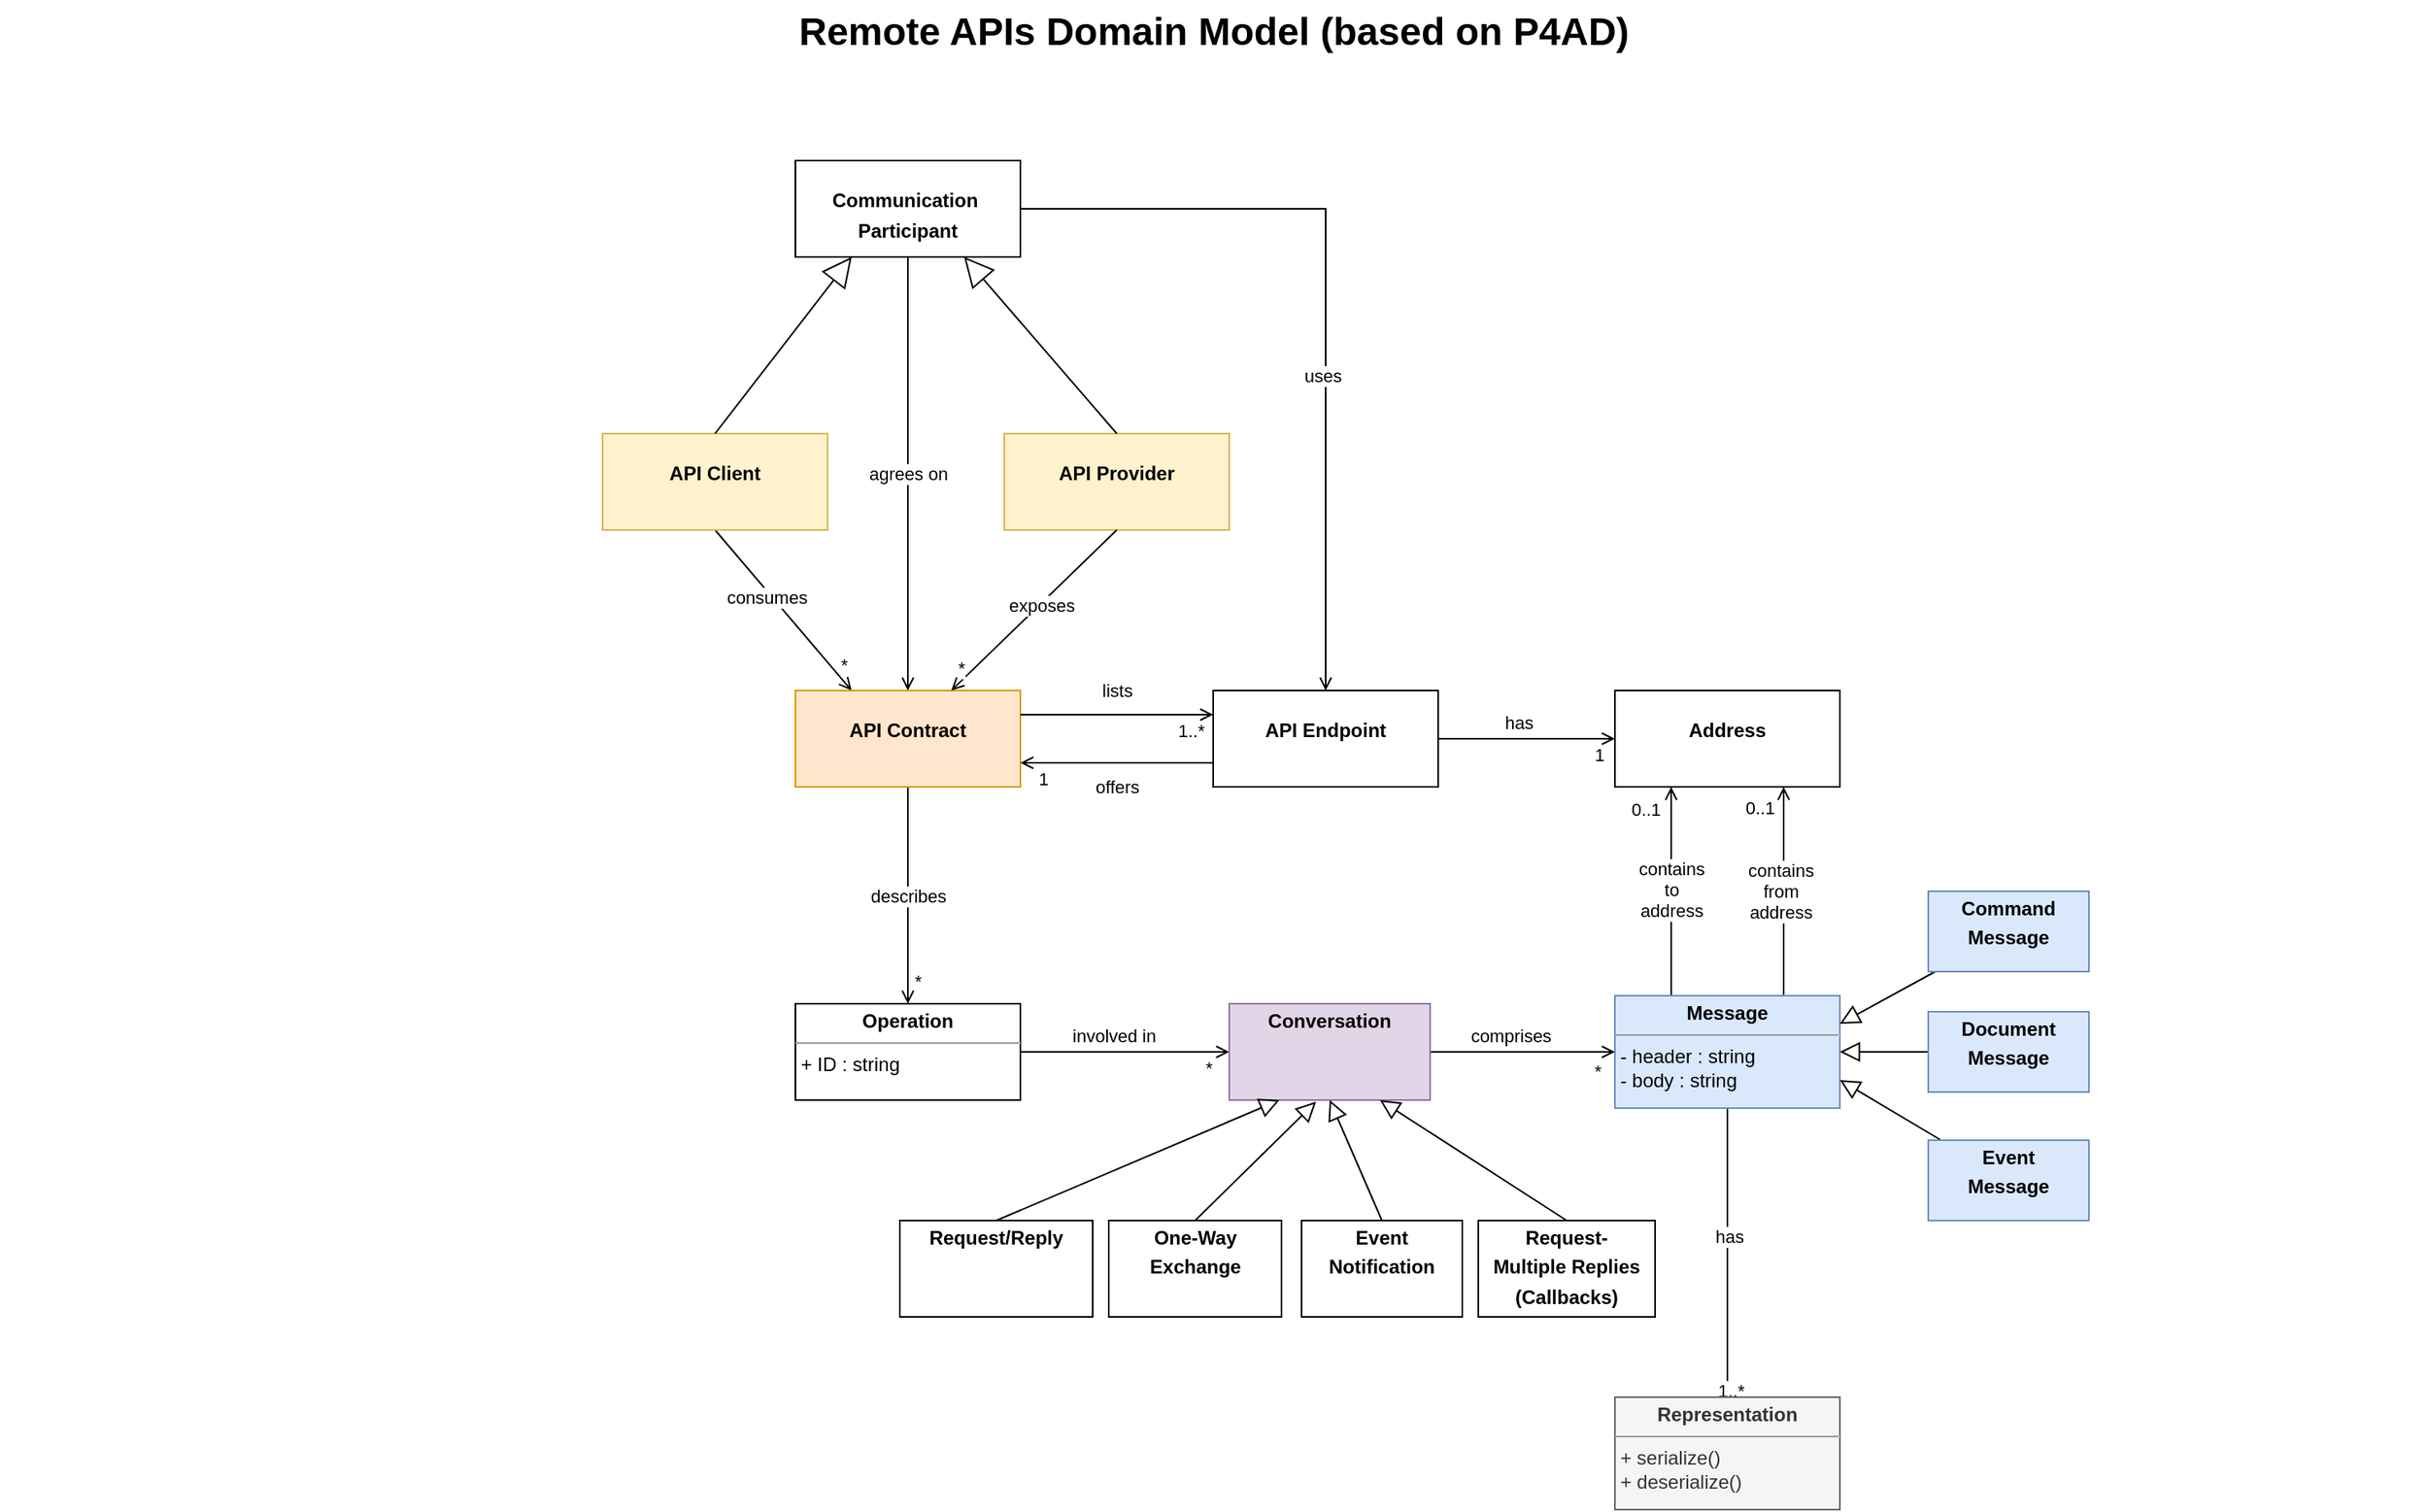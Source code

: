 <mxfile version="20.8.10" type="github">
  <diagram name="Page-1" id="929967ad-93f9-6ef4-fab6-5d389245f69c">
    <mxGraphModel dx="1729" dy="915" grid="1" gridSize="10" guides="1" tooltips="1" connect="1" arrows="1" fold="1" page="1" pageScale="1.5" pageWidth="1169" pageHeight="826" background="none" math="0" shadow="0">
      <root>
        <mxCell id="0" style=";html=1;" />
        <mxCell id="1" style=";html=1;" parent="0" />
        <mxCell id="1672d66443f91eb5-23" value="Remote APIs Domain Model (based on P4AD)" style="text;strokeColor=none;fillColor=none;html=1;fontSize=24;fontStyle=1;verticalAlign=middle;align=center;labelBackgroundColor=none;rounded=0;" parent="1" vertex="1">
          <mxGeometry x="120" y="40" width="1510" height="40" as="geometry" />
        </mxCell>
        <mxCell id="QXZ62lyPQ1M_3izALjEQ-9" style="rounded=0;orthogonalLoop=1;jettySize=auto;html=1;exitX=0.5;exitY=1;exitDx=0;exitDy=0;entryX=0.25;entryY=0;entryDx=0;entryDy=0;endArrow=open;endFill=0;labelBackgroundColor=none;fontColor=default;" parent="1" source="QXZ62lyPQ1M_3izALjEQ-1" target="QXZ62lyPQ1M_3izALjEQ-5" edge="1">
          <mxGeometry relative="1" as="geometry" />
        </mxCell>
        <mxCell id="QXZ62lyPQ1M_3izALjEQ-24" value="*" style="edgeLabel;html=1;align=center;verticalAlign=middle;resizable=0;points=[];" parent="QXZ62lyPQ1M_3izALjEQ-9" vertex="1" connectable="0">
          <mxGeometry x="0.801" y="3" relative="1" as="geometry">
            <mxPoint x="1" y="-4" as="offset" />
          </mxGeometry>
        </mxCell>
        <mxCell id="QXZ62lyPQ1M_3izALjEQ-27" value="consumes" style="edgeLabel;html=1;align=center;verticalAlign=middle;resizable=0;points=[];" parent="QXZ62lyPQ1M_3izALjEQ-9" vertex="1" connectable="0">
          <mxGeometry x="-0.197" y="-3" relative="1" as="geometry">
            <mxPoint as="offset" />
          </mxGeometry>
        </mxCell>
        <mxCell id="QXZ62lyPQ1M_3izALjEQ-1" value="&lt;p style=&quot;margin:0px;margin-top:4px;text-align:center;&quot;&gt;&lt;br&gt;&lt;b&gt;API Client&lt;/b&gt;&lt;/p&gt;" style="verticalAlign=top;align=left;overflow=fill;fontSize=12;fontFamily=Helvetica;html=1;labelBackgroundColor=none;rounded=0;fillColor=#fff2cc;strokeColor=#d6b656;" parent="1" vertex="1">
          <mxGeometry x="495" y="310" width="140" height="60" as="geometry" />
        </mxCell>
        <mxCell id="QXZ62lyPQ1M_3izALjEQ-3" value="&lt;p style=&quot;margin:0px;margin-top:4px;text-align:center;&quot;&gt;&lt;br&gt;&lt;b&gt;API Provider&lt;/b&gt;&lt;/p&gt;" style="verticalAlign=top;align=left;overflow=fill;fontSize=12;fontFamily=Helvetica;html=1;labelBackgroundColor=none;rounded=0;fillColor=#fff2cc;strokeColor=#d6b656;" parent="1" vertex="1">
          <mxGeometry x="745" y="310" width="140" height="60" as="geometry" />
        </mxCell>
        <mxCell id="QXZ62lyPQ1M_3izALjEQ-28" style="edgeStyle=orthogonalEdgeStyle;rounded=0;orthogonalLoop=1;jettySize=auto;html=1;exitX=1;exitY=0.5;exitDx=0;exitDy=0;endArrow=open;endFill=0;" parent="1" source="QXZ62lyPQ1M_3izALjEQ-4" target="QXZ62lyPQ1M_3izALjEQ-6" edge="1">
          <mxGeometry relative="1" as="geometry" />
        </mxCell>
        <mxCell id="QXZ62lyPQ1M_3izALjEQ-29" value="uses" style="edgeLabel;html=1;align=center;verticalAlign=middle;resizable=0;points=[];" parent="QXZ62lyPQ1M_3izALjEQ-28" vertex="1" connectable="0">
          <mxGeometry x="0.2" y="-2" relative="1" as="geometry">
            <mxPoint as="offset" />
          </mxGeometry>
        </mxCell>
        <mxCell id="xxj55sOxonUZ2YA2qfyy-1" value="agrees on" style="edgeStyle=orthogonalEdgeStyle;rounded=0;orthogonalLoop=1;jettySize=auto;html=1;exitX=0.5;exitY=1;exitDx=0;exitDy=0;endArrow=open;endFill=0;" parent="1" source="QXZ62lyPQ1M_3izALjEQ-4" target="QXZ62lyPQ1M_3izALjEQ-5" edge="1">
          <mxGeometry relative="1" as="geometry" />
        </mxCell>
        <mxCell id="QXZ62lyPQ1M_3izALjEQ-4" value="&lt;p style=&quot;margin:0px;margin-top:4px;text-align:center;&quot;&gt;&lt;br&gt;&lt;b&gt;Communication&amp;nbsp;&lt;/b&gt;&lt;/p&gt;&lt;p style=&quot;margin:0px;margin-top:4px;text-align:center;&quot;&gt;&lt;b&gt;Participant&lt;/b&gt;&lt;/p&gt;" style="verticalAlign=top;align=left;overflow=fill;fontSize=12;fontFamily=Helvetica;html=1;labelBackgroundColor=none;rounded=0;" parent="1" vertex="1">
          <mxGeometry x="615" y="140" width="140" height="60" as="geometry" />
        </mxCell>
        <mxCell id="xxj55sOxonUZ2YA2qfyy-5" value="describes" style="rounded=0;orthogonalLoop=1;jettySize=auto;html=1;exitX=0.5;exitY=1;exitDx=0;exitDy=0;endArrow=open;endFill=0;" parent="1" source="QXZ62lyPQ1M_3izALjEQ-5" target="xxj55sOxonUZ2YA2qfyy-4" edge="1">
          <mxGeometry relative="1" as="geometry" />
        </mxCell>
        <mxCell id="xxj55sOxonUZ2YA2qfyy-6" value="*" style="edgeLabel;html=1;align=center;verticalAlign=middle;resizable=0;points=[];" parent="xxj55sOxonUZ2YA2qfyy-5" vertex="1" connectable="0">
          <mxGeometry x="0.735" relative="1" as="geometry">
            <mxPoint x="6" y="4" as="offset" />
          </mxGeometry>
        </mxCell>
        <mxCell id="QXZ62lyPQ1M_3izALjEQ-5" value="&lt;p style=&quot;margin:0px;margin-top:4px;text-align:center;&quot;&gt;&lt;br&gt;&lt;b&gt;API Contract&lt;/b&gt;&lt;/p&gt;" style="verticalAlign=top;align=left;overflow=fill;fontSize=12;fontFamily=Helvetica;html=1;labelBackgroundColor=none;rounded=0;fillColor=#ffe6cc;strokeColor=#d79b00;" parent="1" vertex="1">
          <mxGeometry x="615" y="470" width="140" height="60" as="geometry" />
        </mxCell>
        <mxCell id="QXZ62lyPQ1M_3izALjEQ-31" value="has" style="edgeStyle=orthogonalEdgeStyle;rounded=0;orthogonalLoop=1;jettySize=auto;html=1;exitX=1;exitY=0.5;exitDx=0;exitDy=0;entryX=0;entryY=0.5;entryDx=0;entryDy=0;endArrow=open;endFill=0;" parent="1" source="QXZ62lyPQ1M_3izALjEQ-6" target="QXZ62lyPQ1M_3izALjEQ-7" edge="1">
          <mxGeometry x="-0.091" y="10" relative="1" as="geometry">
            <mxPoint as="offset" />
          </mxGeometry>
        </mxCell>
        <mxCell id="QXZ62lyPQ1M_3izALjEQ-32" value="1" style="edgeLabel;html=1;align=center;verticalAlign=middle;resizable=0;points=[];" parent="QXZ62lyPQ1M_3izALjEQ-31" vertex="1" connectable="0">
          <mxGeometry x="0.812" y="1" relative="1" as="geometry">
            <mxPoint y="11" as="offset" />
          </mxGeometry>
        </mxCell>
        <mxCell id="QXZ62lyPQ1M_3izALjEQ-6" value="&lt;p style=&quot;margin:0px;margin-top:4px;text-align:center;&quot;&gt;&lt;br&gt;&lt;b&gt;API Endpoint&lt;/b&gt;&lt;/p&gt;" style="verticalAlign=top;align=left;overflow=fill;fontSize=12;fontFamily=Helvetica;html=1;labelBackgroundColor=none;rounded=0;" parent="1" vertex="1">
          <mxGeometry x="875" y="470" width="140" height="60" as="geometry" />
        </mxCell>
        <mxCell id="QXZ62lyPQ1M_3izALjEQ-7" value="&lt;p style=&quot;margin:0px;margin-top:4px;text-align:center;&quot;&gt;&lt;br&gt;&lt;b&gt;Address&lt;/b&gt;&lt;/p&gt;" style="verticalAlign=top;align=left;overflow=fill;fontSize=12;fontFamily=Helvetica;html=1;labelBackgroundColor=none;rounded=0;" parent="1" vertex="1">
          <mxGeometry x="1125" y="470" width="140" height="60" as="geometry" />
        </mxCell>
        <mxCell id="QXZ62lyPQ1M_3izALjEQ-8" value="" style="endArrow=block;endSize=16;endFill=0;html=1;rounded=0;exitX=0.5;exitY=0;exitDx=0;exitDy=0;entryX=0.75;entryY=1;entryDx=0;entryDy=0;labelBackgroundColor=none;fontColor=default;" parent="1" source="QXZ62lyPQ1M_3izALjEQ-3" target="QXZ62lyPQ1M_3izALjEQ-4" edge="1">
          <mxGeometry width="160" relative="1" as="geometry">
            <mxPoint x="825" y="460" as="sourcePoint" />
            <mxPoint x="975" y="460" as="targetPoint" />
          </mxGeometry>
        </mxCell>
        <mxCell id="QXZ62lyPQ1M_3izALjEQ-11" value="" style="endArrow=block;endSize=16;endFill=0;html=1;rounded=0;exitX=0.5;exitY=0;exitDx=0;exitDy=0;entryX=0.25;entryY=1;entryDx=0;entryDy=0;labelBackgroundColor=none;fontColor=default;" parent="1" source="QXZ62lyPQ1M_3izALjEQ-1" target="QXZ62lyPQ1M_3izALjEQ-4" edge="1">
          <mxGeometry x="0.065" y="-4" width="160" relative="1" as="geometry">
            <mxPoint x="825" y="320" as="sourcePoint" />
            <mxPoint x="725" y="220" as="targetPoint" />
            <mxPoint as="offset" />
          </mxGeometry>
        </mxCell>
        <mxCell id="QXZ62lyPQ1M_3izALjEQ-16" style="rounded=0;orthogonalLoop=1;jettySize=auto;html=1;exitX=0.5;exitY=1;exitDx=0;exitDy=0;entryX=0.693;entryY=0;entryDx=0;entryDy=0;endArrow=open;endFill=0;entryPerimeter=0;labelBackgroundColor=none;fontColor=default;" parent="1" source="QXZ62lyPQ1M_3izALjEQ-3" target="QXZ62lyPQ1M_3izALjEQ-5" edge="1">
          <mxGeometry relative="1" as="geometry">
            <mxPoint x="575" y="380" as="sourcePoint" />
            <mxPoint x="660" y="480" as="targetPoint" />
          </mxGeometry>
        </mxCell>
        <mxCell id="QXZ62lyPQ1M_3izALjEQ-25" value="*" style="edgeLabel;html=1;align=center;verticalAlign=middle;resizable=0;points=[];" parent="QXZ62lyPQ1M_3izALjEQ-16" vertex="1" connectable="0">
          <mxGeometry x="0.725" y="-2" relative="1" as="geometry">
            <mxPoint x="-7" y="1" as="offset" />
          </mxGeometry>
        </mxCell>
        <mxCell id="QXZ62lyPQ1M_3izALjEQ-26" value="exposes" style="edgeLabel;html=1;align=center;verticalAlign=middle;resizable=0;points=[];" parent="QXZ62lyPQ1M_3izALjEQ-16" vertex="1" connectable="0">
          <mxGeometry x="-0.024" y="-3" relative="1" as="geometry">
            <mxPoint x="5" as="offset" />
          </mxGeometry>
        </mxCell>
        <mxCell id="QXZ62lyPQ1M_3izALjEQ-17" value="lists" style="rounded=0;orthogonalLoop=1;jettySize=auto;html=1;exitX=1;exitY=0.25;exitDx=0;exitDy=0;entryX=0;entryY=0.25;entryDx=0;entryDy=0;endArrow=open;endFill=0;labelBackgroundColor=none;fontColor=default;" parent="1" source="QXZ62lyPQ1M_3izALjEQ-5" target="QXZ62lyPQ1M_3izALjEQ-6" edge="1">
          <mxGeometry y="15" relative="1" as="geometry">
            <mxPoint x="825" y="380" as="sourcePoint" />
            <mxPoint x="722.02" y="480" as="targetPoint" />
            <mxPoint as="offset" />
          </mxGeometry>
        </mxCell>
        <mxCell id="QXZ62lyPQ1M_3izALjEQ-22" value="1..*" style="edgeLabel;html=1;align=center;verticalAlign=middle;resizable=0;points=[];" parent="QXZ62lyPQ1M_3izALjEQ-17" vertex="1" connectable="0">
          <mxGeometry x="0.733" y="-6" relative="1" as="geometry">
            <mxPoint x="2" y="4" as="offset" />
          </mxGeometry>
        </mxCell>
        <mxCell id="QXZ62lyPQ1M_3izALjEQ-18" value="offers" style="rounded=0;orthogonalLoop=1;jettySize=auto;html=1;exitX=0;exitY=0.75;exitDx=0;exitDy=0;entryX=1;entryY=0.75;entryDx=0;entryDy=0;endArrow=open;endFill=0;labelBackgroundColor=none;fontColor=default;" parent="1" edge="1">
          <mxGeometry y="15" relative="1" as="geometry">
            <mxPoint x="875" y="515" as="sourcePoint" />
            <mxPoint x="755" y="515" as="targetPoint" />
            <mxPoint as="offset" />
          </mxGeometry>
        </mxCell>
        <mxCell id="QXZ62lyPQ1M_3izALjEQ-23" value="1" style="edgeLabel;html=1;align=center;verticalAlign=middle;resizable=0;points=[];" parent="QXZ62lyPQ1M_3izALjEQ-18" vertex="1" connectable="0">
          <mxGeometry x="0.767" y="2" relative="1" as="geometry">
            <mxPoint y="8" as="offset" />
          </mxGeometry>
        </mxCell>
        <mxCell id="xxj55sOxonUZ2YA2qfyy-19" style="edgeStyle=none;rounded=0;orthogonalLoop=1;jettySize=auto;html=1;exitX=1;exitY=0.5;exitDx=0;exitDy=0;entryX=0;entryY=0.5;entryDx=0;entryDy=0;endArrow=open;endFill=0;" parent="1" source="xxj55sOxonUZ2YA2qfyy-4" target="xxj55sOxonUZ2YA2qfyy-18" edge="1">
          <mxGeometry relative="1" as="geometry" />
        </mxCell>
        <mxCell id="xxj55sOxonUZ2YA2qfyy-22" value="involved in" style="edgeLabel;html=1;align=center;verticalAlign=middle;resizable=0;points=[];" parent="xxj55sOxonUZ2YA2qfyy-19" vertex="1" connectable="0">
          <mxGeometry x="-0.169" relative="1" as="geometry">
            <mxPoint x="4" y="-10" as="offset" />
          </mxGeometry>
        </mxCell>
        <mxCell id="xxj55sOxonUZ2YA2qfyy-24" value="*" style="edgeLabel;html=1;align=center;verticalAlign=middle;resizable=0;points=[];" parent="xxj55sOxonUZ2YA2qfyy-19" vertex="1" connectable="0">
          <mxGeometry x="0.8" relative="1" as="geometry">
            <mxPoint y="10" as="offset" />
          </mxGeometry>
        </mxCell>
        <mxCell id="xxj55sOxonUZ2YA2qfyy-4" value="&lt;p style=&quot;margin:0px;margin-top:4px;text-align:center;&quot;&gt;&lt;b&gt;Operation&lt;/b&gt;&lt;/p&gt;&lt;hr size=&quot;1&quot;&gt;&lt;div style=&quot;height:2px;&quot;&gt;&amp;nbsp;+ ID : string&lt;/div&gt;" style="verticalAlign=top;align=left;overflow=fill;fontSize=12;fontFamily=Helvetica;html=1;" parent="1" vertex="1">
          <mxGeometry x="615" y="665" width="140" height="60" as="geometry" />
        </mxCell>
        <mxCell id="xxj55sOxonUZ2YA2qfyy-9" style="edgeStyle=none;rounded=0;orthogonalLoop=1;jettySize=auto;html=1;exitX=0.25;exitY=0;exitDx=0;exitDy=0;endArrow=open;endFill=0;entryX=0.25;entryY=1;entryDx=0;entryDy=0;" parent="1" source="xxj55sOxonUZ2YA2qfyy-7" target="QXZ62lyPQ1M_3izALjEQ-7" edge="1">
          <mxGeometry relative="1" as="geometry">
            <mxPoint x="1160" y="540" as="targetPoint" />
          </mxGeometry>
        </mxCell>
        <mxCell id="xxj55sOxonUZ2YA2qfyy-14" value="contains&lt;br&gt;to&lt;br&gt;address" style="edgeLabel;html=1;align=center;verticalAlign=middle;resizable=0;points=[];" parent="xxj55sOxonUZ2YA2qfyy-9" vertex="1" connectable="0">
          <mxGeometry x="0.018" relative="1" as="geometry">
            <mxPoint as="offset" />
          </mxGeometry>
        </mxCell>
        <mxCell id="xxj55sOxonUZ2YA2qfyy-16" value="0..1" style="edgeLabel;html=1;align=center;verticalAlign=middle;resizable=0;points=[];" parent="xxj55sOxonUZ2YA2qfyy-9" vertex="1" connectable="0">
          <mxGeometry x="0.791" relative="1" as="geometry">
            <mxPoint x="-16" as="offset" />
          </mxGeometry>
        </mxCell>
        <mxCell id="xxj55sOxonUZ2YA2qfyy-10" style="edgeStyle=none;rounded=0;orthogonalLoop=1;jettySize=auto;html=1;exitX=0.75;exitY=0;exitDx=0;exitDy=0;entryX=0.75;entryY=1;entryDx=0;entryDy=0;endArrow=open;endFill=0;" parent="1" source="xxj55sOxonUZ2YA2qfyy-7" target="QXZ62lyPQ1M_3izALjEQ-7" edge="1">
          <mxGeometry relative="1" as="geometry" />
        </mxCell>
        <mxCell id="xxj55sOxonUZ2YA2qfyy-15" value="contains&lt;br&gt;from&lt;br&gt;address" style="edgeLabel;html=1;align=center;verticalAlign=middle;resizable=0;points=[];" parent="xxj55sOxonUZ2YA2qfyy-10" vertex="1" connectable="0">
          <mxGeometry x="0.009" y="2" relative="1" as="geometry">
            <mxPoint as="offset" />
          </mxGeometry>
        </mxCell>
        <mxCell id="xxj55sOxonUZ2YA2qfyy-17" value="0..1" style="edgeLabel;html=1;align=center;verticalAlign=middle;resizable=0;points=[];" parent="xxj55sOxonUZ2YA2qfyy-10" vertex="1" connectable="0">
          <mxGeometry x="0.8" y="-1" relative="1" as="geometry">
            <mxPoint x="-16" as="offset" />
          </mxGeometry>
        </mxCell>
        <mxCell id="xxj55sOxonUZ2YA2qfyy-11" style="edgeStyle=none;rounded=0;orthogonalLoop=1;jettySize=auto;html=1;exitX=0.5;exitY=1;exitDx=0;exitDy=0;entryX=0.5;entryY=0;entryDx=0;entryDy=0;endArrow=open;endFill=0;" parent="1" source="xxj55sOxonUZ2YA2qfyy-7" target="xxj55sOxonUZ2YA2qfyy-8" edge="1">
          <mxGeometry relative="1" as="geometry" />
        </mxCell>
        <mxCell id="xxj55sOxonUZ2YA2qfyy-12" value="has" style="edgeLabel;html=1;align=center;verticalAlign=middle;resizable=0;points=[];" parent="xxj55sOxonUZ2YA2qfyy-11" vertex="1" connectable="0">
          <mxGeometry y="1" relative="1" as="geometry">
            <mxPoint y="-10" as="offset" />
          </mxGeometry>
        </mxCell>
        <mxCell id="xxj55sOxonUZ2YA2qfyy-13" value="1..*" style="edgeLabel;html=1;align=center;verticalAlign=middle;resizable=0;points=[];" parent="xxj55sOxonUZ2YA2qfyy-11" vertex="1" connectable="0">
          <mxGeometry x="0.822" relative="1" as="geometry">
            <mxPoint x="2" y="12" as="offset" />
          </mxGeometry>
        </mxCell>
        <mxCell id="xxj55sOxonUZ2YA2qfyy-7" value="&lt;p style=&quot;margin:0px;margin-top:4px;text-align:center;&quot;&gt;&lt;b&gt;Message&lt;/b&gt;&lt;/p&gt;&lt;hr size=&quot;1&quot;&gt;&lt;div style=&quot;height:2px;&quot;&gt;&amp;nbsp;- header : string&lt;br&gt;&amp;nbsp;- body : string&lt;/div&gt;&lt;div style=&quot;height:2px;&quot;&gt;&lt;br&gt;&lt;/div&gt;&lt;div style=&quot;height:2px;&quot;&gt;&lt;br&gt;&lt;/div&gt;&lt;div style=&quot;height:2px;&quot;&gt;&lt;br&gt;&lt;/div&gt;" style="verticalAlign=top;align=left;overflow=fill;fontSize=12;fontFamily=Helvetica;html=1;fillColor=#dae8fc;strokeColor=#6c8ebf;" parent="1" vertex="1">
          <mxGeometry x="1125" y="660" width="140" height="70" as="geometry" />
        </mxCell>
        <mxCell id="xxj55sOxonUZ2YA2qfyy-8" value="&lt;p style=&quot;margin:0px;margin-top:4px;text-align:center;&quot;&gt;&lt;b&gt;Representation&lt;/b&gt;&lt;/p&gt;&lt;hr size=&quot;1&quot;&gt;&lt;div style=&quot;height:2px;&quot;&gt;&amp;nbsp;+ serialize()&lt;br&gt;&amp;nbsp;+ deserialize()&lt;/div&gt;&lt;div style=&quot;height:2px;&quot;&gt;&lt;br&gt;&lt;/div&gt;&lt;div style=&quot;height:2px;&quot;&gt;&lt;br&gt;&lt;/div&gt;&lt;div style=&quot;height:2px;&quot;&gt;&lt;br&gt;&lt;/div&gt;" style="verticalAlign=top;align=left;overflow=fill;fontSize=12;fontFamily=Helvetica;html=1;fillColor=#f5f5f5;strokeColor=#666666;fontColor=#333333;" parent="1" vertex="1">
          <mxGeometry x="1125" y="910" width="140" height="70" as="geometry" />
        </mxCell>
        <mxCell id="xxj55sOxonUZ2YA2qfyy-21" style="edgeStyle=none;rounded=0;orthogonalLoop=1;jettySize=auto;html=1;exitX=1;exitY=0.5;exitDx=0;exitDy=0;endArrow=open;endFill=0;" parent="1" source="xxj55sOxonUZ2YA2qfyy-18" edge="1">
          <mxGeometry relative="1" as="geometry">
            <mxPoint x="1125" y="695" as="targetPoint" />
          </mxGeometry>
        </mxCell>
        <mxCell id="xxj55sOxonUZ2YA2qfyy-23" value="comprises" style="edgeLabel;html=1;align=center;verticalAlign=middle;resizable=0;points=[];" parent="xxj55sOxonUZ2YA2qfyy-21" vertex="1" connectable="0">
          <mxGeometry x="-0.27" relative="1" as="geometry">
            <mxPoint x="8" y="-10" as="offset" />
          </mxGeometry>
        </mxCell>
        <mxCell id="xxj55sOxonUZ2YA2qfyy-25" value="*" style="edgeLabel;html=1;align=center;verticalAlign=middle;resizable=0;points=[];" parent="xxj55sOxonUZ2YA2qfyy-21" vertex="1" connectable="0">
          <mxGeometry x="0.809" y="1" relative="1" as="geometry">
            <mxPoint y="13" as="offset" />
          </mxGeometry>
        </mxCell>
        <mxCell id="xxj55sOxonUZ2YA2qfyy-18" value="&lt;p style=&quot;margin:0px;margin-top:4px;text-align:center;&quot;&gt;&lt;b&gt;Conversation&lt;/b&gt;&lt;br&gt;&lt;/p&gt;" style="verticalAlign=top;align=left;overflow=fill;fontSize=12;fontFamily=Helvetica;html=1;labelBackgroundColor=none;rounded=0;fillColor=#e1d5e7;strokeColor=#9673a6;" parent="1" vertex="1">
          <mxGeometry x="885" y="665" width="125" height="60" as="geometry" />
        </mxCell>
        <mxCell id="xxj55sOxonUZ2YA2qfyy-20" style="edgeStyle=none;rounded=0;orthogonalLoop=1;jettySize=auto;html=1;exitX=1;exitY=0.5;exitDx=0;exitDy=0;endArrow=open;endFill=0;" parent="1" source="xxj55sOxonUZ2YA2qfyy-18" target="xxj55sOxonUZ2YA2qfyy-18" edge="1">
          <mxGeometry relative="1" as="geometry" />
        </mxCell>
        <mxCell id="xxj55sOxonUZ2YA2qfyy-30" style="edgeStyle=none;rounded=0;orthogonalLoop=1;jettySize=auto;html=1;exitX=0.5;exitY=0;exitDx=0;exitDy=0;entryX=0.25;entryY=1;entryDx=0;entryDy=0;endArrow=block;endFill=0;endSize=10;startSize=10;" parent="1" source="xxj55sOxonUZ2YA2qfyy-26" target="xxj55sOxonUZ2YA2qfyy-18" edge="1">
          <mxGeometry relative="1" as="geometry" />
        </mxCell>
        <mxCell id="xxj55sOxonUZ2YA2qfyy-26" value="&lt;p style=&quot;margin:0px;margin-top:4px;text-align:center;&quot;&gt;&lt;b&gt;Request/Reply&lt;/b&gt;&lt;/p&gt;" style="verticalAlign=top;align=left;overflow=fill;fontSize=12;fontFamily=Helvetica;html=1;labelBackgroundColor=none;rounded=0;" parent="1" vertex="1">
          <mxGeometry x="680" y="800" width="120" height="60" as="geometry" />
        </mxCell>
        <mxCell id="xxj55sOxonUZ2YA2qfyy-31" style="edgeStyle=none;rounded=0;orthogonalLoop=1;jettySize=auto;html=1;exitX=0.5;exitY=0;exitDx=0;exitDy=0;endArrow=block;endFill=0;startSize=10;endSize=10;entryX=0.432;entryY=1.017;entryDx=0;entryDy=0;entryPerimeter=0;" parent="1" source="xxj55sOxonUZ2YA2qfyy-27" target="xxj55sOxonUZ2YA2qfyy-18" edge="1">
          <mxGeometry relative="1" as="geometry">
            <mxPoint x="927" y="725" as="targetPoint" />
          </mxGeometry>
        </mxCell>
        <mxCell id="xxj55sOxonUZ2YA2qfyy-27" value="&lt;p style=&quot;margin:0px;margin-top:4px;text-align:center;&quot;&gt;&lt;b&gt;One-Way&lt;/b&gt;&lt;/p&gt;&lt;p style=&quot;margin:0px;margin-top:4px;text-align:center;&quot;&gt;&lt;b&gt;Exchange&lt;/b&gt;&lt;/p&gt;" style="verticalAlign=top;align=left;overflow=fill;fontSize=12;fontFamily=Helvetica;html=1;labelBackgroundColor=none;rounded=0;" parent="1" vertex="1">
          <mxGeometry x="810" y="800" width="107.5" height="60" as="geometry" />
        </mxCell>
        <mxCell id="xxj55sOxonUZ2YA2qfyy-32" style="edgeStyle=none;rounded=0;orthogonalLoop=1;jettySize=auto;html=1;exitX=0.5;exitY=0;exitDx=0;exitDy=0;entryX=0.5;entryY=1;entryDx=0;entryDy=0;endArrow=block;endFill=0;startSize=10;endSize=10;" parent="1" source="xxj55sOxonUZ2YA2qfyy-28" target="xxj55sOxonUZ2YA2qfyy-18" edge="1">
          <mxGeometry relative="1" as="geometry" />
        </mxCell>
        <mxCell id="xxj55sOxonUZ2YA2qfyy-28" value="&lt;p style=&quot;margin:0px;margin-top:4px;text-align:center;&quot;&gt;&lt;b&gt;Event&lt;/b&gt;&lt;/p&gt;&lt;p style=&quot;margin:0px;margin-top:4px;text-align:center;&quot;&gt;&lt;b&gt;Notification&lt;/b&gt;&lt;/p&gt;" style="verticalAlign=top;align=left;overflow=fill;fontSize=12;fontFamily=Helvetica;html=1;labelBackgroundColor=none;rounded=0;" parent="1" vertex="1">
          <mxGeometry x="930" y="800" width="100" height="60" as="geometry" />
        </mxCell>
        <mxCell id="xxj55sOxonUZ2YA2qfyy-33" style="edgeStyle=none;rounded=0;orthogonalLoop=1;jettySize=auto;html=1;exitX=0.5;exitY=0;exitDx=0;exitDy=0;entryX=0.75;entryY=1;entryDx=0;entryDy=0;endArrow=block;endFill=0;startSize=10;endSize=10;" parent="1" source="xxj55sOxonUZ2YA2qfyy-29" target="xxj55sOxonUZ2YA2qfyy-18" edge="1">
          <mxGeometry relative="1" as="geometry" />
        </mxCell>
        <mxCell id="xxj55sOxonUZ2YA2qfyy-29" value="&lt;p style=&quot;margin:0px;margin-top:4px;text-align:center;&quot;&gt;&lt;b&gt;Request-&lt;/b&gt;&lt;/p&gt;&lt;p style=&quot;margin:0px;margin-top:4px;text-align:center;&quot;&gt;&lt;b&gt;Multiple Replies&lt;/b&gt;&lt;/p&gt;&lt;p style=&quot;margin:0px;margin-top:4px;text-align:center;&quot;&gt;&lt;b&gt;(Callbacks)&lt;/b&gt;&lt;/p&gt;" style="verticalAlign=top;align=left;overflow=fill;fontSize=12;fontFamily=Helvetica;html=1;labelBackgroundColor=none;rounded=0;" parent="1" vertex="1">
          <mxGeometry x="1040" y="800" width="110" height="60" as="geometry" />
        </mxCell>
        <mxCell id="6ZDfd2GIBfZkPNygSWg8-4" style="edgeStyle=none;rounded=0;orthogonalLoop=1;jettySize=auto;html=1;endArrow=block;endFill=0;startSize=10;endSize=10;entryX=1;entryY=0.25;entryDx=0;entryDy=0;" edge="1" parent="1" source="6ZDfd2GIBfZkPNygSWg8-1" target="xxj55sOxonUZ2YA2qfyy-7">
          <mxGeometry relative="1" as="geometry">
            <mxPoint x="1280" y="660" as="targetPoint" />
          </mxGeometry>
        </mxCell>
        <mxCell id="6ZDfd2GIBfZkPNygSWg8-1" value="&lt;p style=&quot;margin:0px;margin-top:4px;text-align:center;&quot;&gt;&lt;b&gt;Command&lt;/b&gt;&lt;/p&gt;&lt;p style=&quot;margin:0px;margin-top:4px;text-align:center;&quot;&gt;&lt;b&gt;Message&lt;/b&gt;&lt;/p&gt;" style="verticalAlign=top;align=left;overflow=fill;fontSize=12;fontFamily=Helvetica;html=1;labelBackgroundColor=none;rounded=0;fillColor=#dae8fc;strokeColor=#6c8ebf;" vertex="1" parent="1">
          <mxGeometry x="1320" y="595" width="100" height="50" as="geometry" />
        </mxCell>
        <mxCell id="6ZDfd2GIBfZkPNygSWg8-5" style="edgeStyle=none;rounded=0;orthogonalLoop=1;jettySize=auto;html=1;exitX=0;exitY=0.5;exitDx=0;exitDy=0;entryX=1;entryY=0.5;entryDx=0;entryDy=0;endArrow=block;endFill=0;startSize=10;endSize=10;" edge="1" parent="1" source="6ZDfd2GIBfZkPNygSWg8-2" target="xxj55sOxonUZ2YA2qfyy-7">
          <mxGeometry relative="1" as="geometry" />
        </mxCell>
        <mxCell id="6ZDfd2GIBfZkPNygSWg8-2" value="&lt;p style=&quot;margin:0px;margin-top:4px;text-align:center;&quot;&gt;&lt;b&gt;Document&lt;/b&gt;&lt;/p&gt;&lt;p style=&quot;margin:0px;margin-top:4px;text-align:center;&quot;&gt;&lt;b&gt;Message&lt;/b&gt;&lt;/p&gt;" style="verticalAlign=top;align=left;overflow=fill;fontSize=12;fontFamily=Helvetica;html=1;labelBackgroundColor=none;rounded=0;fillColor=#dae8fc;strokeColor=#6c8ebf;" vertex="1" parent="1">
          <mxGeometry x="1320" y="670" width="100" height="50" as="geometry" />
        </mxCell>
        <mxCell id="6ZDfd2GIBfZkPNygSWg8-6" style="edgeStyle=none;rounded=0;orthogonalLoop=1;jettySize=auto;html=1;entryX=1;entryY=0.75;entryDx=0;entryDy=0;endArrow=block;endFill=0;startSize=10;endSize=10;" edge="1" parent="1" source="6ZDfd2GIBfZkPNygSWg8-3" target="xxj55sOxonUZ2YA2qfyy-7">
          <mxGeometry relative="1" as="geometry" />
        </mxCell>
        <mxCell id="6ZDfd2GIBfZkPNygSWg8-3" value="&lt;p style=&quot;margin:0px;margin-top:4px;text-align:center;&quot;&gt;&lt;b&gt;Event&lt;/b&gt;&lt;/p&gt;&lt;p style=&quot;margin:0px;margin-top:4px;text-align:center;&quot;&gt;&lt;b&gt;Message&lt;/b&gt;&lt;/p&gt;" style="verticalAlign=top;align=left;overflow=fill;fontSize=12;fontFamily=Helvetica;html=1;labelBackgroundColor=none;rounded=0;fillColor=#dae8fc;strokeColor=#6c8ebf;" vertex="1" parent="1">
          <mxGeometry x="1320" y="750" width="100" height="50" as="geometry" />
        </mxCell>
      </root>
    </mxGraphModel>
  </diagram>
</mxfile>
